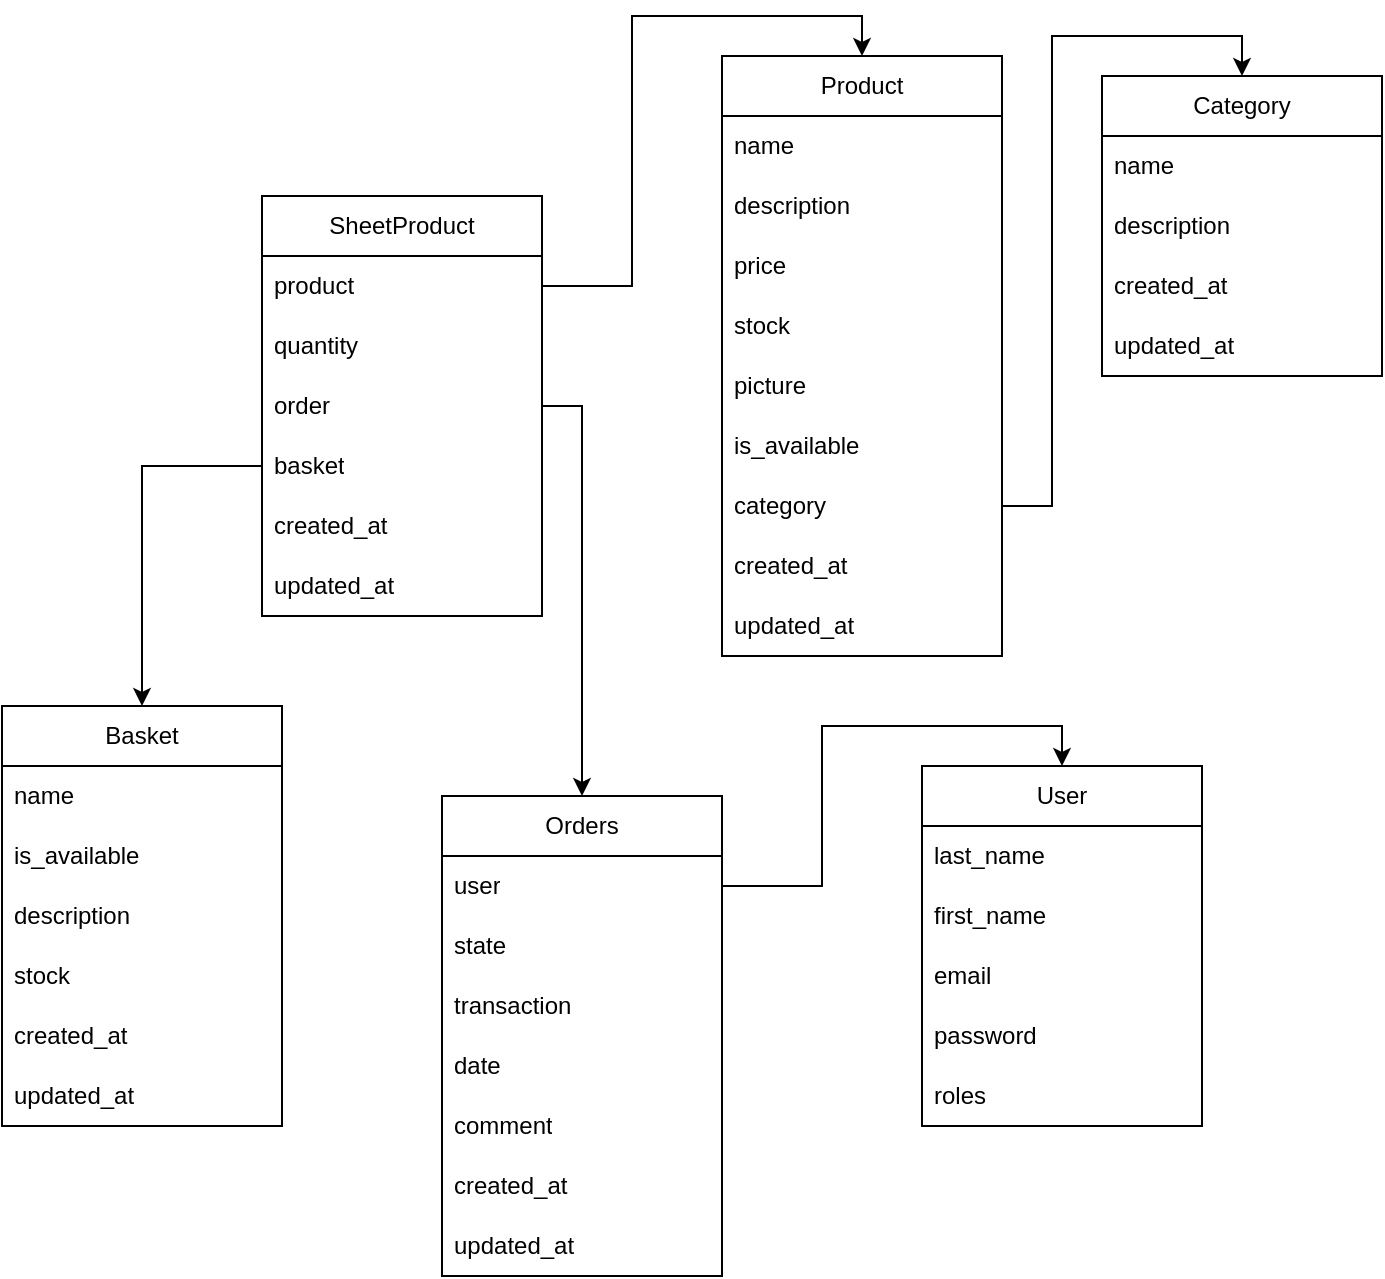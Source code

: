 <mxfile version="21.2.9" type="github">
  <diagram name="Page-1" id="e7B3-h-AcOkAv30h7YL9">
    <mxGraphModel dx="1122" dy="704" grid="1" gridSize="10" guides="1" tooltips="1" connect="1" arrows="1" fold="1" page="1" pageScale="1" pageWidth="827" pageHeight="1169" math="0" shadow="0">
      <root>
        <mxCell id="0" />
        <mxCell id="1" parent="0" />
        <mxCell id="qVHMdW8o76KmWxwlf5c9-2" value="User" style="swimlane;fontStyle=0;childLayout=stackLayout;horizontal=1;startSize=30;horizontalStack=0;resizeParent=1;resizeParentMax=0;resizeLast=0;collapsible=1;marginBottom=0;whiteSpace=wrap;html=1;" parent="1" vertex="1">
          <mxGeometry x="520" y="415" width="140" height="180" as="geometry" />
        </mxCell>
        <mxCell id="qVHMdW8o76KmWxwlf5c9-3" value="last_name" style="text;strokeColor=none;fillColor=none;align=left;verticalAlign=middle;spacingLeft=4;spacingRight=4;overflow=hidden;points=[[0,0.5],[1,0.5]];portConstraint=eastwest;rotatable=0;whiteSpace=wrap;html=1;" parent="qVHMdW8o76KmWxwlf5c9-2" vertex="1">
          <mxGeometry y="30" width="140" height="30" as="geometry" />
        </mxCell>
        <mxCell id="qVHMdW8o76KmWxwlf5c9-4" value="first_name" style="text;strokeColor=none;fillColor=none;align=left;verticalAlign=middle;spacingLeft=4;spacingRight=4;overflow=hidden;points=[[0,0.5],[1,0.5]];portConstraint=eastwest;rotatable=0;whiteSpace=wrap;html=1;" parent="qVHMdW8o76KmWxwlf5c9-2" vertex="1">
          <mxGeometry y="60" width="140" height="30" as="geometry" />
        </mxCell>
        <mxCell id="qVHMdW8o76KmWxwlf5c9-5" value="email" style="text;strokeColor=none;fillColor=none;align=left;verticalAlign=middle;spacingLeft=4;spacingRight=4;overflow=hidden;points=[[0,0.5],[1,0.5]];portConstraint=eastwest;rotatable=0;whiteSpace=wrap;html=1;" parent="qVHMdW8o76KmWxwlf5c9-2" vertex="1">
          <mxGeometry y="90" width="140" height="30" as="geometry" />
        </mxCell>
        <mxCell id="3weyoblAmNRdB58ob886-1" value="password" style="text;strokeColor=none;fillColor=none;align=left;verticalAlign=middle;spacingLeft=4;spacingRight=4;overflow=hidden;points=[[0,0.5],[1,0.5]];portConstraint=eastwest;rotatable=0;whiteSpace=wrap;html=1;" vertex="1" parent="qVHMdW8o76KmWxwlf5c9-2">
          <mxGeometry y="120" width="140" height="30" as="geometry" />
        </mxCell>
        <mxCell id="3weyoblAmNRdB58ob886-2" value="roles" style="text;strokeColor=none;fillColor=none;align=left;verticalAlign=middle;spacingLeft=4;spacingRight=4;overflow=hidden;points=[[0,0.5],[1,0.5]];portConstraint=eastwest;rotatable=0;whiteSpace=wrap;html=1;" vertex="1" parent="qVHMdW8o76KmWxwlf5c9-2">
          <mxGeometry y="150" width="140" height="30" as="geometry" />
        </mxCell>
        <mxCell id="3weyoblAmNRdB58ob886-5" value="Product" style="swimlane;fontStyle=0;childLayout=stackLayout;horizontal=1;startSize=30;horizontalStack=0;resizeParent=1;resizeParentMax=0;resizeLast=0;collapsible=1;marginBottom=0;whiteSpace=wrap;html=1;" vertex="1" parent="1">
          <mxGeometry x="420" y="60" width="140" height="300" as="geometry" />
        </mxCell>
        <mxCell id="3weyoblAmNRdB58ob886-6" value="name" style="text;strokeColor=none;fillColor=none;align=left;verticalAlign=middle;spacingLeft=4;spacingRight=4;overflow=hidden;points=[[0,0.5],[1,0.5]];portConstraint=eastwest;rotatable=0;whiteSpace=wrap;html=1;" vertex="1" parent="3weyoblAmNRdB58ob886-5">
          <mxGeometry y="30" width="140" height="30" as="geometry" />
        </mxCell>
        <mxCell id="3weyoblAmNRdB58ob886-7" value="description" style="text;strokeColor=none;fillColor=none;align=left;verticalAlign=middle;spacingLeft=4;spacingRight=4;overflow=hidden;points=[[0,0.5],[1,0.5]];portConstraint=eastwest;rotatable=0;whiteSpace=wrap;html=1;" vertex="1" parent="3weyoblAmNRdB58ob886-5">
          <mxGeometry y="60" width="140" height="30" as="geometry" />
        </mxCell>
        <mxCell id="3weyoblAmNRdB58ob886-8" value="price" style="text;strokeColor=none;fillColor=none;align=left;verticalAlign=middle;spacingLeft=4;spacingRight=4;overflow=hidden;points=[[0,0.5],[1,0.5]];portConstraint=eastwest;rotatable=0;whiteSpace=wrap;html=1;" vertex="1" parent="3weyoblAmNRdB58ob886-5">
          <mxGeometry y="90" width="140" height="30" as="geometry" />
        </mxCell>
        <mxCell id="3weyoblAmNRdB58ob886-15" value="stock" style="text;strokeColor=none;fillColor=none;align=left;verticalAlign=middle;spacingLeft=4;spacingRight=4;overflow=hidden;points=[[0,0.5],[1,0.5]];portConstraint=eastwest;rotatable=0;whiteSpace=wrap;html=1;" vertex="1" parent="3weyoblAmNRdB58ob886-5">
          <mxGeometry y="120" width="140" height="30" as="geometry" />
        </mxCell>
        <mxCell id="3weyoblAmNRdB58ob886-11" value="picture" style="text;strokeColor=none;fillColor=none;align=left;verticalAlign=middle;spacingLeft=4;spacingRight=4;overflow=hidden;points=[[0,0.5],[1,0.5]];portConstraint=eastwest;rotatable=0;whiteSpace=wrap;html=1;" vertex="1" parent="3weyoblAmNRdB58ob886-5">
          <mxGeometry y="150" width="140" height="30" as="geometry" />
        </mxCell>
        <mxCell id="3weyoblAmNRdB58ob886-12" value="is_available" style="text;strokeColor=none;fillColor=none;align=left;verticalAlign=middle;spacingLeft=4;spacingRight=4;overflow=hidden;points=[[0,0.5],[1,0.5]];portConstraint=eastwest;rotatable=0;whiteSpace=wrap;html=1;" vertex="1" parent="3weyoblAmNRdB58ob886-5">
          <mxGeometry y="180" width="140" height="30" as="geometry" />
        </mxCell>
        <mxCell id="3weyoblAmNRdB58ob886-13" value="category" style="text;strokeColor=none;fillColor=none;align=left;verticalAlign=middle;spacingLeft=4;spacingRight=4;overflow=hidden;points=[[0,0.5],[1,0.5]];portConstraint=eastwest;rotatable=0;whiteSpace=wrap;html=1;" vertex="1" parent="3weyoblAmNRdB58ob886-5">
          <mxGeometry y="210" width="140" height="30" as="geometry" />
        </mxCell>
        <mxCell id="3weyoblAmNRdB58ob886-79" value="created_at" style="text;strokeColor=none;fillColor=none;align=left;verticalAlign=middle;spacingLeft=4;spacingRight=4;overflow=hidden;points=[[0,0.5],[1,0.5]];portConstraint=eastwest;rotatable=0;whiteSpace=wrap;html=1;" vertex="1" parent="3weyoblAmNRdB58ob886-5">
          <mxGeometry y="240" width="140" height="30" as="geometry" />
        </mxCell>
        <mxCell id="3weyoblAmNRdB58ob886-80" value="updated_at" style="text;strokeColor=none;fillColor=none;align=left;verticalAlign=middle;spacingLeft=4;spacingRight=4;overflow=hidden;points=[[0,0.5],[1,0.5]];portConstraint=eastwest;rotatable=0;whiteSpace=wrap;html=1;" vertex="1" parent="3weyoblAmNRdB58ob886-5">
          <mxGeometry y="270" width="140" height="30" as="geometry" />
        </mxCell>
        <mxCell id="3weyoblAmNRdB58ob886-16" value="Category" style="swimlane;fontStyle=0;childLayout=stackLayout;horizontal=1;startSize=30;horizontalStack=0;resizeParent=1;resizeParentMax=0;resizeLast=0;collapsible=1;marginBottom=0;whiteSpace=wrap;html=1;" vertex="1" parent="1">
          <mxGeometry x="610" y="70" width="140" height="150" as="geometry" />
        </mxCell>
        <mxCell id="3weyoblAmNRdB58ob886-17" value="name" style="text;strokeColor=none;fillColor=none;align=left;verticalAlign=middle;spacingLeft=4;spacingRight=4;overflow=hidden;points=[[0,0.5],[1,0.5]];portConstraint=eastwest;rotatable=0;whiteSpace=wrap;html=1;" vertex="1" parent="3weyoblAmNRdB58ob886-16">
          <mxGeometry y="30" width="140" height="30" as="geometry" />
        </mxCell>
        <mxCell id="3weyoblAmNRdB58ob886-18" value="description" style="text;strokeColor=none;fillColor=none;align=left;verticalAlign=middle;spacingLeft=4;spacingRight=4;overflow=hidden;points=[[0,0.5],[1,0.5]];portConstraint=eastwest;rotatable=0;whiteSpace=wrap;html=1;" vertex="1" parent="3weyoblAmNRdB58ob886-16">
          <mxGeometry y="60" width="140" height="30" as="geometry" />
        </mxCell>
        <mxCell id="3weyoblAmNRdB58ob886-81" value="created_at" style="text;strokeColor=none;fillColor=none;align=left;verticalAlign=middle;spacingLeft=4;spacingRight=4;overflow=hidden;points=[[0,0.5],[1,0.5]];portConstraint=eastwest;rotatable=0;whiteSpace=wrap;html=1;" vertex="1" parent="3weyoblAmNRdB58ob886-16">
          <mxGeometry y="90" width="140" height="30" as="geometry" />
        </mxCell>
        <mxCell id="3weyoblAmNRdB58ob886-82" value="updated_at" style="text;strokeColor=none;fillColor=none;align=left;verticalAlign=middle;spacingLeft=4;spacingRight=4;overflow=hidden;points=[[0,0.5],[1,0.5]];portConstraint=eastwest;rotatable=0;whiteSpace=wrap;html=1;" vertex="1" parent="3weyoblAmNRdB58ob886-16">
          <mxGeometry y="120" width="140" height="30" as="geometry" />
        </mxCell>
        <mxCell id="3weyoblAmNRdB58ob886-24" value="Orders" style="swimlane;fontStyle=0;childLayout=stackLayout;horizontal=1;startSize=30;horizontalStack=0;resizeParent=1;resizeParentMax=0;resizeLast=0;collapsible=1;marginBottom=0;whiteSpace=wrap;html=1;" vertex="1" parent="1">
          <mxGeometry x="280" y="430" width="140" height="240" as="geometry" />
        </mxCell>
        <mxCell id="3weyoblAmNRdB58ob886-25" value="user" style="text;strokeColor=none;fillColor=none;align=left;verticalAlign=middle;spacingLeft=4;spacingRight=4;overflow=hidden;points=[[0,0.5],[1,0.5]];portConstraint=eastwest;rotatable=0;whiteSpace=wrap;html=1;" vertex="1" parent="3weyoblAmNRdB58ob886-24">
          <mxGeometry y="30" width="140" height="30" as="geometry" />
        </mxCell>
        <mxCell id="3weyoblAmNRdB58ob886-28" value="state" style="text;strokeColor=none;fillColor=none;align=left;verticalAlign=middle;spacingLeft=4;spacingRight=4;overflow=hidden;points=[[0,0.5],[1,0.5]];portConstraint=eastwest;rotatable=0;whiteSpace=wrap;html=1;" vertex="1" parent="3weyoblAmNRdB58ob886-24">
          <mxGeometry y="60" width="140" height="30" as="geometry" />
        </mxCell>
        <mxCell id="3weyoblAmNRdB58ob886-68" value="transaction" style="text;strokeColor=none;fillColor=none;align=left;verticalAlign=middle;spacingLeft=4;spacingRight=4;overflow=hidden;points=[[0,0.5],[1,0.5]];portConstraint=eastwest;rotatable=0;whiteSpace=wrap;html=1;" vertex="1" parent="3weyoblAmNRdB58ob886-24">
          <mxGeometry y="90" width="140" height="30" as="geometry" />
        </mxCell>
        <mxCell id="3weyoblAmNRdB58ob886-69" value="date" style="text;strokeColor=none;fillColor=none;align=left;verticalAlign=middle;spacingLeft=4;spacingRight=4;overflow=hidden;points=[[0,0.5],[1,0.5]];portConstraint=eastwest;rotatable=0;whiteSpace=wrap;html=1;" vertex="1" parent="3weyoblAmNRdB58ob886-24">
          <mxGeometry y="120" width="140" height="30" as="geometry" />
        </mxCell>
        <mxCell id="3weyoblAmNRdB58ob886-70" value="comment" style="text;strokeColor=none;fillColor=none;align=left;verticalAlign=middle;spacingLeft=4;spacingRight=4;overflow=hidden;points=[[0,0.5],[1,0.5]];portConstraint=eastwest;rotatable=0;whiteSpace=wrap;html=1;" vertex="1" parent="3weyoblAmNRdB58ob886-24">
          <mxGeometry y="150" width="140" height="30" as="geometry" />
        </mxCell>
        <mxCell id="3weyoblAmNRdB58ob886-71" value="created_at" style="text;strokeColor=none;fillColor=none;align=left;verticalAlign=middle;spacingLeft=4;spacingRight=4;overflow=hidden;points=[[0,0.5],[1,0.5]];portConstraint=eastwest;rotatable=0;whiteSpace=wrap;html=1;" vertex="1" parent="3weyoblAmNRdB58ob886-24">
          <mxGeometry y="180" width="140" height="30" as="geometry" />
        </mxCell>
        <mxCell id="3weyoblAmNRdB58ob886-72" value="updated_at" style="text;strokeColor=none;fillColor=none;align=left;verticalAlign=middle;spacingLeft=4;spacingRight=4;overflow=hidden;points=[[0,0.5],[1,0.5]];portConstraint=eastwest;rotatable=0;whiteSpace=wrap;html=1;" vertex="1" parent="3weyoblAmNRdB58ob886-24">
          <mxGeometry y="210" width="140" height="30" as="geometry" />
        </mxCell>
        <mxCell id="3weyoblAmNRdB58ob886-32" value="SheetProduct" style="swimlane;fontStyle=0;childLayout=stackLayout;horizontal=1;startSize=30;horizontalStack=0;resizeParent=1;resizeParentMax=0;resizeLast=0;collapsible=1;marginBottom=0;whiteSpace=wrap;html=1;" vertex="1" parent="1">
          <mxGeometry x="190" y="130" width="140" height="210" as="geometry" />
        </mxCell>
        <mxCell id="3weyoblAmNRdB58ob886-34" value="product" style="text;strokeColor=none;fillColor=none;align=left;verticalAlign=middle;spacingLeft=4;spacingRight=4;overflow=hidden;points=[[0,0.5],[1,0.5]];portConstraint=eastwest;rotatable=0;whiteSpace=wrap;html=1;" vertex="1" parent="3weyoblAmNRdB58ob886-32">
          <mxGeometry y="30" width="140" height="30" as="geometry" />
        </mxCell>
        <mxCell id="3weyoblAmNRdB58ob886-35" value="quantity" style="text;strokeColor=none;fillColor=none;align=left;verticalAlign=middle;spacingLeft=4;spacingRight=4;overflow=hidden;points=[[0,0.5],[1,0.5]];portConstraint=eastwest;rotatable=0;whiteSpace=wrap;html=1;" vertex="1" parent="3weyoblAmNRdB58ob886-32">
          <mxGeometry y="60" width="140" height="30" as="geometry" />
        </mxCell>
        <mxCell id="3weyoblAmNRdB58ob886-41" value="order" style="text;strokeColor=none;fillColor=none;align=left;verticalAlign=middle;spacingLeft=4;spacingRight=4;overflow=hidden;points=[[0,0.5],[1,0.5]];portConstraint=eastwest;rotatable=0;whiteSpace=wrap;html=1;" vertex="1" parent="3weyoblAmNRdB58ob886-32">
          <mxGeometry y="90" width="140" height="30" as="geometry" />
        </mxCell>
        <mxCell id="3weyoblAmNRdB58ob886-64" value="basket" style="text;strokeColor=none;fillColor=none;align=left;verticalAlign=middle;spacingLeft=4;spacingRight=4;overflow=hidden;points=[[0,0.5],[1,0.5]];portConstraint=eastwest;rotatable=0;whiteSpace=wrap;html=1;" vertex="1" parent="3weyoblAmNRdB58ob886-32">
          <mxGeometry y="120" width="140" height="30" as="geometry" />
        </mxCell>
        <mxCell id="3weyoblAmNRdB58ob886-77" value="created_at" style="text;strokeColor=none;fillColor=none;align=left;verticalAlign=middle;spacingLeft=4;spacingRight=4;overflow=hidden;points=[[0,0.5],[1,0.5]];portConstraint=eastwest;rotatable=0;whiteSpace=wrap;html=1;" vertex="1" parent="3weyoblAmNRdB58ob886-32">
          <mxGeometry y="150" width="140" height="30" as="geometry" />
        </mxCell>
        <mxCell id="3weyoblAmNRdB58ob886-78" value="updated_at" style="text;strokeColor=none;fillColor=none;align=left;verticalAlign=middle;spacingLeft=4;spacingRight=4;overflow=hidden;points=[[0,0.5],[1,0.5]];portConstraint=eastwest;rotatable=0;whiteSpace=wrap;html=1;" vertex="1" parent="3weyoblAmNRdB58ob886-32">
          <mxGeometry y="180" width="140" height="30" as="geometry" />
        </mxCell>
        <mxCell id="3weyoblAmNRdB58ob886-44" style="edgeStyle=orthogonalEdgeStyle;rounded=0;orthogonalLoop=1;jettySize=auto;html=1;exitX=1;exitY=0.5;exitDx=0;exitDy=0;entryX=0.5;entryY=0;entryDx=0;entryDy=0;" edge="1" parent="1" source="3weyoblAmNRdB58ob886-13" target="3weyoblAmNRdB58ob886-16">
          <mxGeometry relative="1" as="geometry" />
        </mxCell>
        <mxCell id="3weyoblAmNRdB58ob886-48" style="edgeStyle=orthogonalEdgeStyle;rounded=0;orthogonalLoop=1;jettySize=auto;html=1;exitX=1;exitY=0.5;exitDx=0;exitDy=0;entryX=0.5;entryY=0;entryDx=0;entryDy=0;" edge="1" parent="1" source="3weyoblAmNRdB58ob886-34" target="3weyoblAmNRdB58ob886-5">
          <mxGeometry relative="1" as="geometry" />
        </mxCell>
        <mxCell id="3weyoblAmNRdB58ob886-52" value="Basket" style="swimlane;fontStyle=0;childLayout=stackLayout;horizontal=1;startSize=30;horizontalStack=0;resizeParent=1;resizeParentMax=0;resizeLast=0;collapsible=1;marginBottom=0;whiteSpace=wrap;html=1;" vertex="1" parent="1">
          <mxGeometry x="60" y="385" width="140" height="210" as="geometry" />
        </mxCell>
        <mxCell id="3weyoblAmNRdB58ob886-57" value="name" style="text;strokeColor=none;fillColor=none;align=left;verticalAlign=middle;spacingLeft=4;spacingRight=4;overflow=hidden;points=[[0,0.5],[1,0.5]];portConstraint=eastwest;rotatable=0;whiteSpace=wrap;html=1;" vertex="1" parent="3weyoblAmNRdB58ob886-52">
          <mxGeometry y="30" width="140" height="30" as="geometry" />
        </mxCell>
        <mxCell id="3weyoblAmNRdB58ob886-54" value="is_available" style="text;strokeColor=none;fillColor=none;align=left;verticalAlign=middle;spacingLeft=4;spacingRight=4;overflow=hidden;points=[[0,0.5],[1,0.5]];portConstraint=eastwest;rotatable=0;whiteSpace=wrap;html=1;" vertex="1" parent="3weyoblAmNRdB58ob886-52">
          <mxGeometry y="60" width="140" height="30" as="geometry" />
        </mxCell>
        <mxCell id="3weyoblAmNRdB58ob886-58" value="description" style="text;strokeColor=none;fillColor=none;align=left;verticalAlign=middle;spacingLeft=4;spacingRight=4;overflow=hidden;points=[[0,0.5],[1,0.5]];portConstraint=eastwest;rotatable=0;whiteSpace=wrap;html=1;" vertex="1" parent="3weyoblAmNRdB58ob886-52">
          <mxGeometry y="90" width="140" height="30" as="geometry" />
        </mxCell>
        <mxCell id="3weyoblAmNRdB58ob886-60" value="stock" style="text;strokeColor=none;fillColor=none;align=left;verticalAlign=middle;spacingLeft=4;spacingRight=4;overflow=hidden;points=[[0,0.5],[1,0.5]];portConstraint=eastwest;rotatable=0;whiteSpace=wrap;html=1;" vertex="1" parent="3weyoblAmNRdB58ob886-52">
          <mxGeometry y="120" width="140" height="30" as="geometry" />
        </mxCell>
        <mxCell id="3weyoblAmNRdB58ob886-75" value="created_at" style="text;strokeColor=none;fillColor=none;align=left;verticalAlign=middle;spacingLeft=4;spacingRight=4;overflow=hidden;points=[[0,0.5],[1,0.5]];portConstraint=eastwest;rotatable=0;whiteSpace=wrap;html=1;" vertex="1" parent="3weyoblAmNRdB58ob886-52">
          <mxGeometry y="150" width="140" height="30" as="geometry" />
        </mxCell>
        <mxCell id="3weyoblAmNRdB58ob886-76" value="updated_at" style="text;strokeColor=none;fillColor=none;align=left;verticalAlign=middle;spacingLeft=4;spacingRight=4;overflow=hidden;points=[[0,0.5],[1,0.5]];portConstraint=eastwest;rotatable=0;whiteSpace=wrap;html=1;" vertex="1" parent="3weyoblAmNRdB58ob886-52">
          <mxGeometry y="180" width="140" height="30" as="geometry" />
        </mxCell>
        <mxCell id="3weyoblAmNRdB58ob886-65" style="edgeStyle=orthogonalEdgeStyle;rounded=0;orthogonalLoop=1;jettySize=auto;html=1;entryX=0.5;entryY=0;entryDx=0;entryDy=0;" edge="1" parent="1" source="3weyoblAmNRdB58ob886-64" target="3weyoblAmNRdB58ob886-52">
          <mxGeometry relative="1" as="geometry" />
        </mxCell>
        <mxCell id="3weyoblAmNRdB58ob886-66" style="edgeStyle=orthogonalEdgeStyle;rounded=0;orthogonalLoop=1;jettySize=auto;html=1;exitX=1;exitY=0.5;exitDx=0;exitDy=0;" edge="1" parent="1" source="3weyoblAmNRdB58ob886-41" target="3weyoblAmNRdB58ob886-24">
          <mxGeometry relative="1" as="geometry" />
        </mxCell>
        <mxCell id="3weyoblAmNRdB58ob886-67" style="edgeStyle=orthogonalEdgeStyle;rounded=0;orthogonalLoop=1;jettySize=auto;html=1;exitX=1;exitY=0.5;exitDx=0;exitDy=0;entryX=0.5;entryY=0;entryDx=0;entryDy=0;" edge="1" parent="1" source="3weyoblAmNRdB58ob886-25" target="qVHMdW8o76KmWxwlf5c9-2">
          <mxGeometry relative="1" as="geometry" />
        </mxCell>
      </root>
    </mxGraphModel>
  </diagram>
</mxfile>
